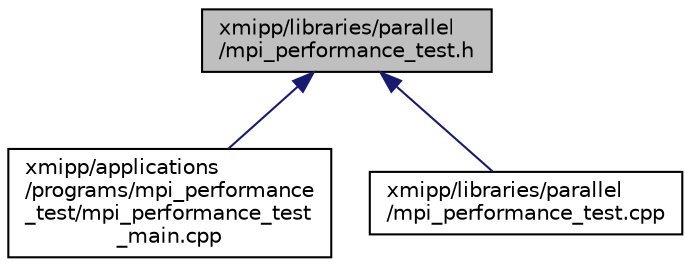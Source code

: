 digraph "xmipp/libraries/parallel/mpi_performance_test.h"
{
  edge [fontname="Helvetica",fontsize="10",labelfontname="Helvetica",labelfontsize="10"];
  node [fontname="Helvetica",fontsize="10",shape=record];
  Node78 [label="xmipp/libraries/parallel\l/mpi_performance_test.h",height=0.2,width=0.4,color="black", fillcolor="grey75", style="filled", fontcolor="black"];
  Node78 -> Node79 [dir="back",color="midnightblue",fontsize="10",style="solid",fontname="Helvetica"];
  Node79 [label="xmipp/applications\l/programs/mpi_performance\l_test/mpi_performance_test\l_main.cpp",height=0.2,width=0.4,color="black", fillcolor="white", style="filled",URL="$mpi__performance__test__main_8cpp.html"];
  Node78 -> Node80 [dir="back",color="midnightblue",fontsize="10",style="solid",fontname="Helvetica"];
  Node80 [label="xmipp/libraries/parallel\l/mpi_performance_test.cpp",height=0.2,width=0.4,color="black", fillcolor="white", style="filled",URL="$mpi__performance__test_8cpp.html"];
}
